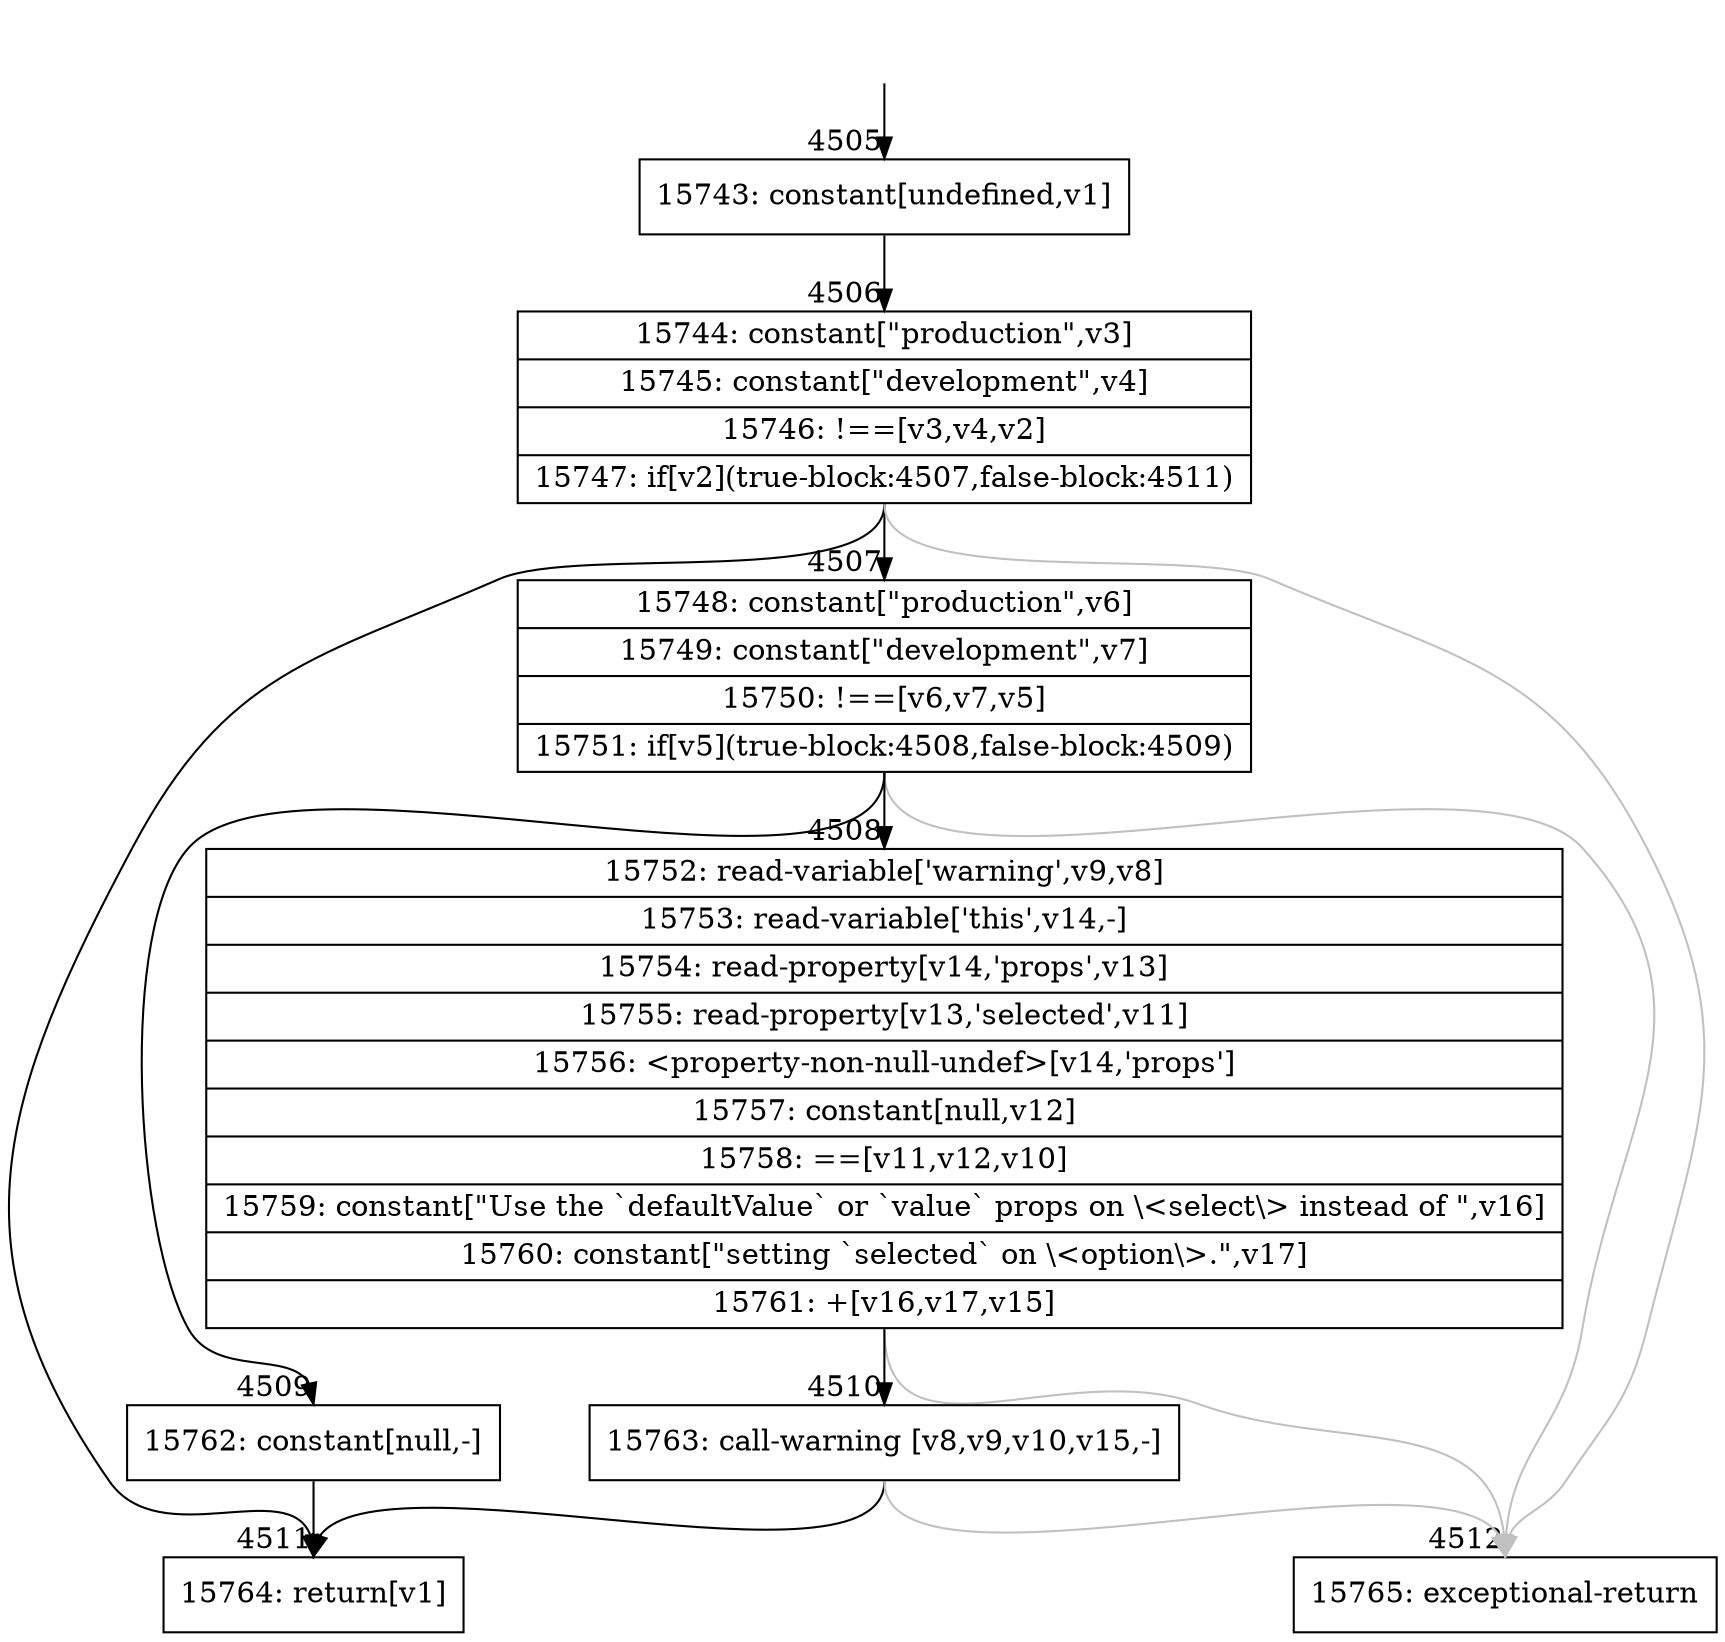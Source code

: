 digraph {
rankdir="TD"
BB_entry305[shape=none,label=""];
BB_entry305 -> BB4505 [tailport=s, headport=n, headlabel="    4505"]
BB4505 [shape=record label="{15743: constant[undefined,v1]}" ] 
BB4505 -> BB4506 [tailport=s, headport=n, headlabel="      4506"]
BB4506 [shape=record label="{15744: constant[\"production\",v3]|15745: constant[\"development\",v4]|15746: !==[v3,v4,v2]|15747: if[v2](true-block:4507,false-block:4511)}" ] 
BB4506 -> BB4507 [tailport=s, headport=n, headlabel="      4507"]
BB4506 -> BB4511 [tailport=s, headport=n, headlabel="      4511"]
BB4506 -> BB4512 [tailport=s, headport=n, color=gray, headlabel="      4512"]
BB4507 [shape=record label="{15748: constant[\"production\",v6]|15749: constant[\"development\",v7]|15750: !==[v6,v7,v5]|15751: if[v5](true-block:4508,false-block:4509)}" ] 
BB4507 -> BB4508 [tailport=s, headport=n, headlabel="      4508"]
BB4507 -> BB4509 [tailport=s, headport=n, headlabel="      4509"]
BB4507 -> BB4512 [tailport=s, headport=n, color=gray]
BB4508 [shape=record label="{15752: read-variable['warning',v9,v8]|15753: read-variable['this',v14,-]|15754: read-property[v14,'props',v13]|15755: read-property[v13,'selected',v11]|15756: \<property-non-null-undef\>[v14,'props']|15757: constant[null,v12]|15758: ==[v11,v12,v10]|15759: constant[\"Use the `defaultValue` or `value` props on \\\<select\\\> instead of \",v16]|15760: constant[\"setting `selected` on \\\<option\\\>.\",v17]|15761: +[v16,v17,v15]}" ] 
BB4508 -> BB4510 [tailport=s, headport=n, headlabel="      4510"]
BB4508 -> BB4512 [tailport=s, headport=n, color=gray]
BB4509 [shape=record label="{15762: constant[null,-]}" ] 
BB4509 -> BB4511 [tailport=s, headport=n]
BB4510 [shape=record label="{15763: call-warning [v8,v9,v10,v15,-]}" ] 
BB4510 -> BB4511 [tailport=s, headport=n]
BB4510 -> BB4512 [tailport=s, headport=n, color=gray]
BB4511 [shape=record label="{15764: return[v1]}" ] 
BB4512 [shape=record label="{15765: exceptional-return}" ] 
//#$~ 8475
}
